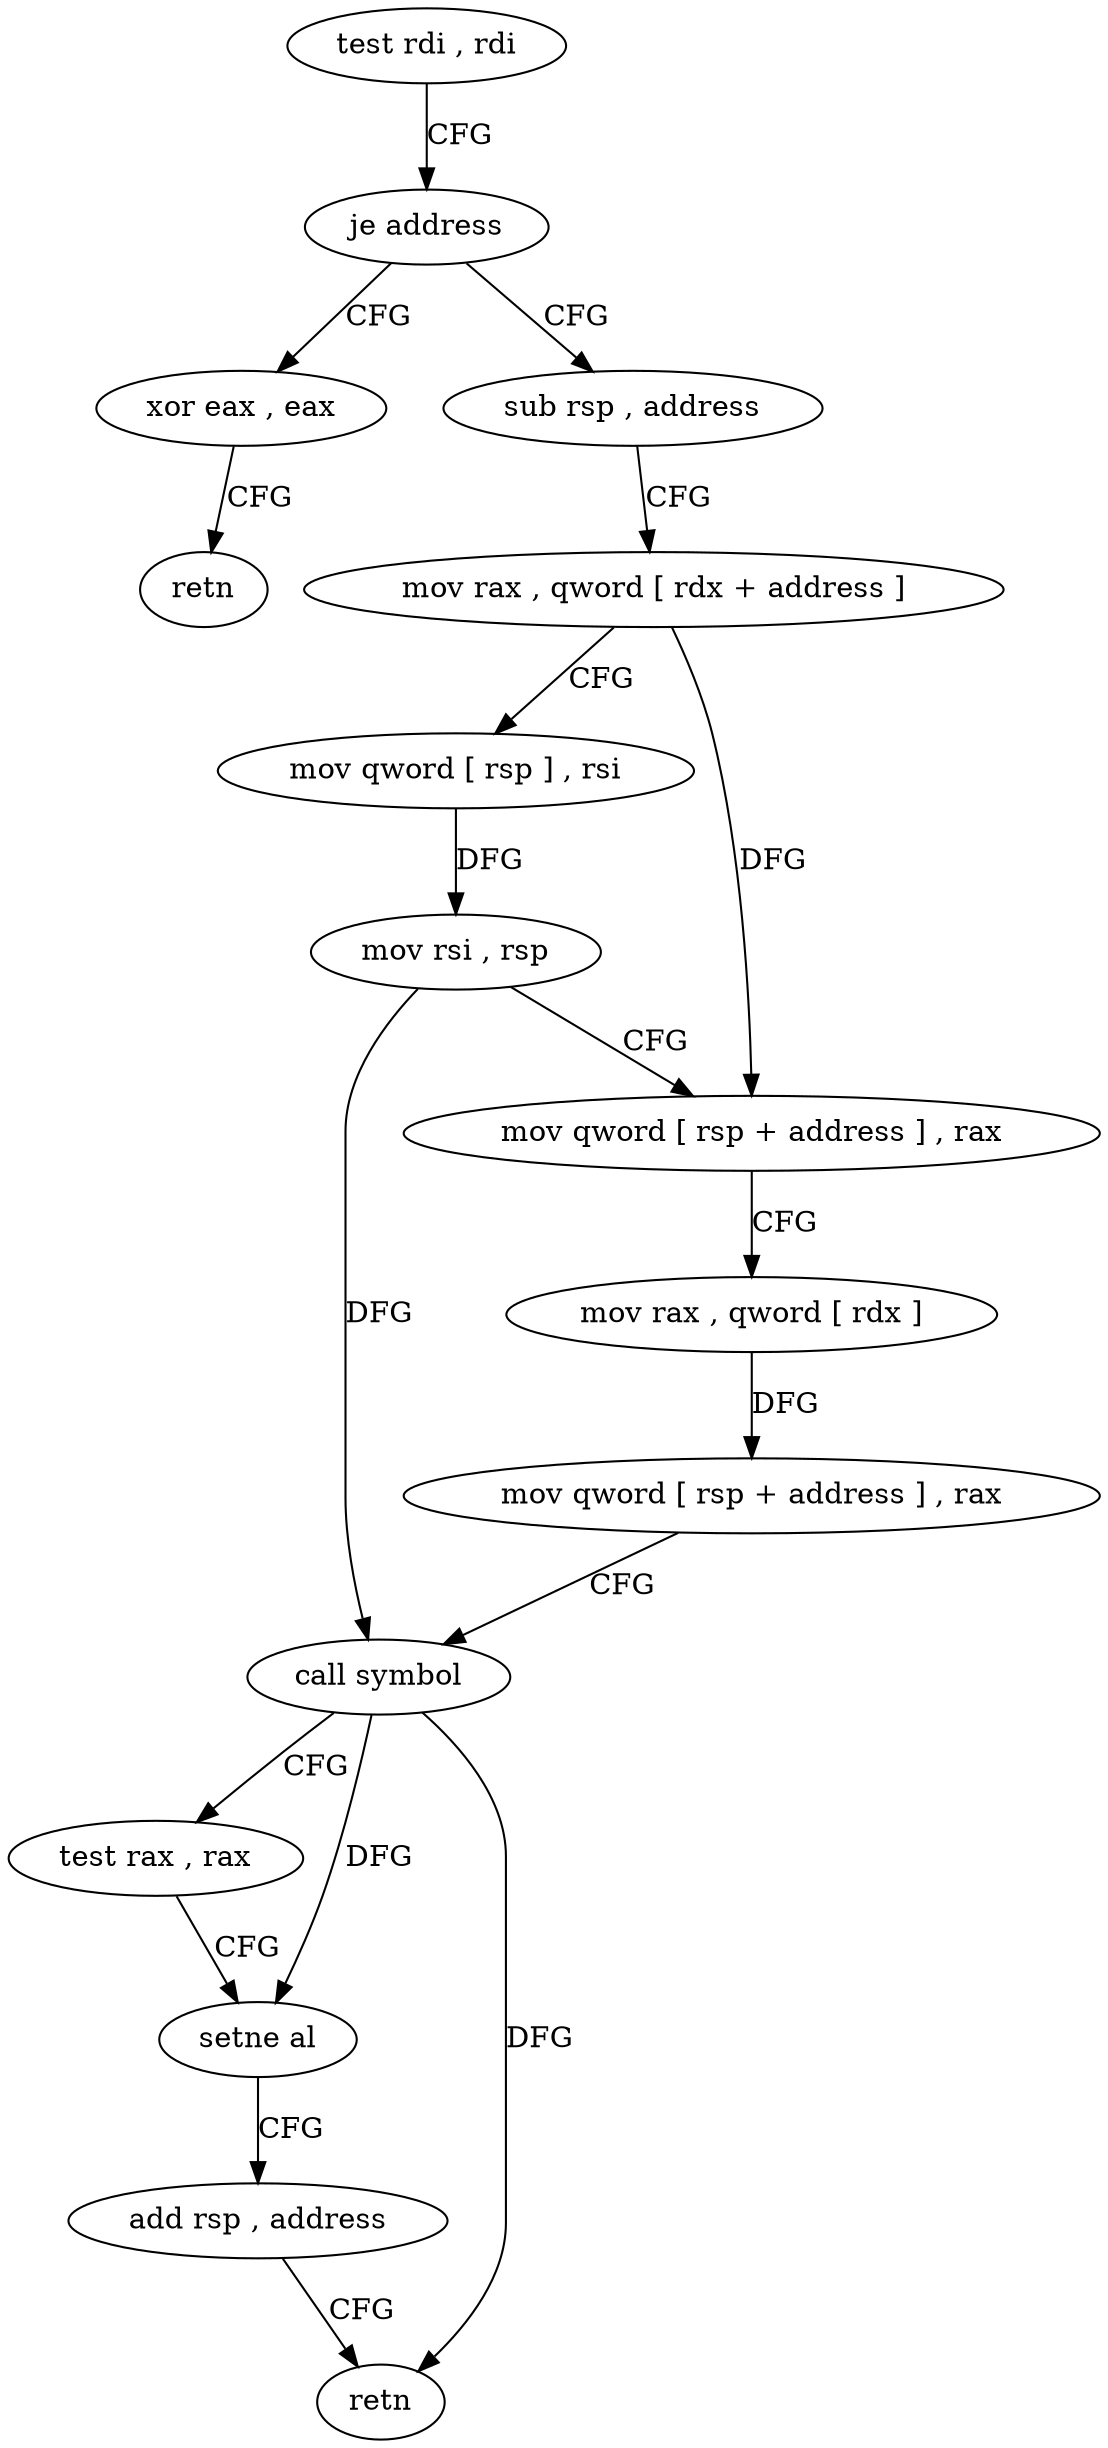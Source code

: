 digraph "func" {
"171248" [label = "test rdi , rdi" ]
"171251" [label = "je address" ]
"171304" [label = "xor eax , eax" ]
"171253" [label = "sub rsp , address" ]
"171306" [label = "retn" ]
"171257" [label = "mov rax , qword [ rdx + address ]" ]
"171261" [label = "mov qword [ rsp ] , rsi" ]
"171265" [label = "mov rsi , rsp" ]
"171268" [label = "mov qword [ rsp + address ] , rax" ]
"171273" [label = "mov rax , qword [ rdx ]" ]
"171276" [label = "mov qword [ rsp + address ] , rax" ]
"171281" [label = "call symbol" ]
"171286" [label = "test rax , rax" ]
"171289" [label = "setne al" ]
"171292" [label = "add rsp , address" ]
"171296" [label = "retn" ]
"171248" -> "171251" [ label = "CFG" ]
"171251" -> "171304" [ label = "CFG" ]
"171251" -> "171253" [ label = "CFG" ]
"171304" -> "171306" [ label = "CFG" ]
"171253" -> "171257" [ label = "CFG" ]
"171257" -> "171261" [ label = "CFG" ]
"171257" -> "171268" [ label = "DFG" ]
"171261" -> "171265" [ label = "DFG" ]
"171265" -> "171268" [ label = "CFG" ]
"171265" -> "171281" [ label = "DFG" ]
"171268" -> "171273" [ label = "CFG" ]
"171273" -> "171276" [ label = "DFG" ]
"171276" -> "171281" [ label = "CFG" ]
"171281" -> "171286" [ label = "CFG" ]
"171281" -> "171289" [ label = "DFG" ]
"171281" -> "171296" [ label = "DFG" ]
"171286" -> "171289" [ label = "CFG" ]
"171289" -> "171292" [ label = "CFG" ]
"171292" -> "171296" [ label = "CFG" ]
}
